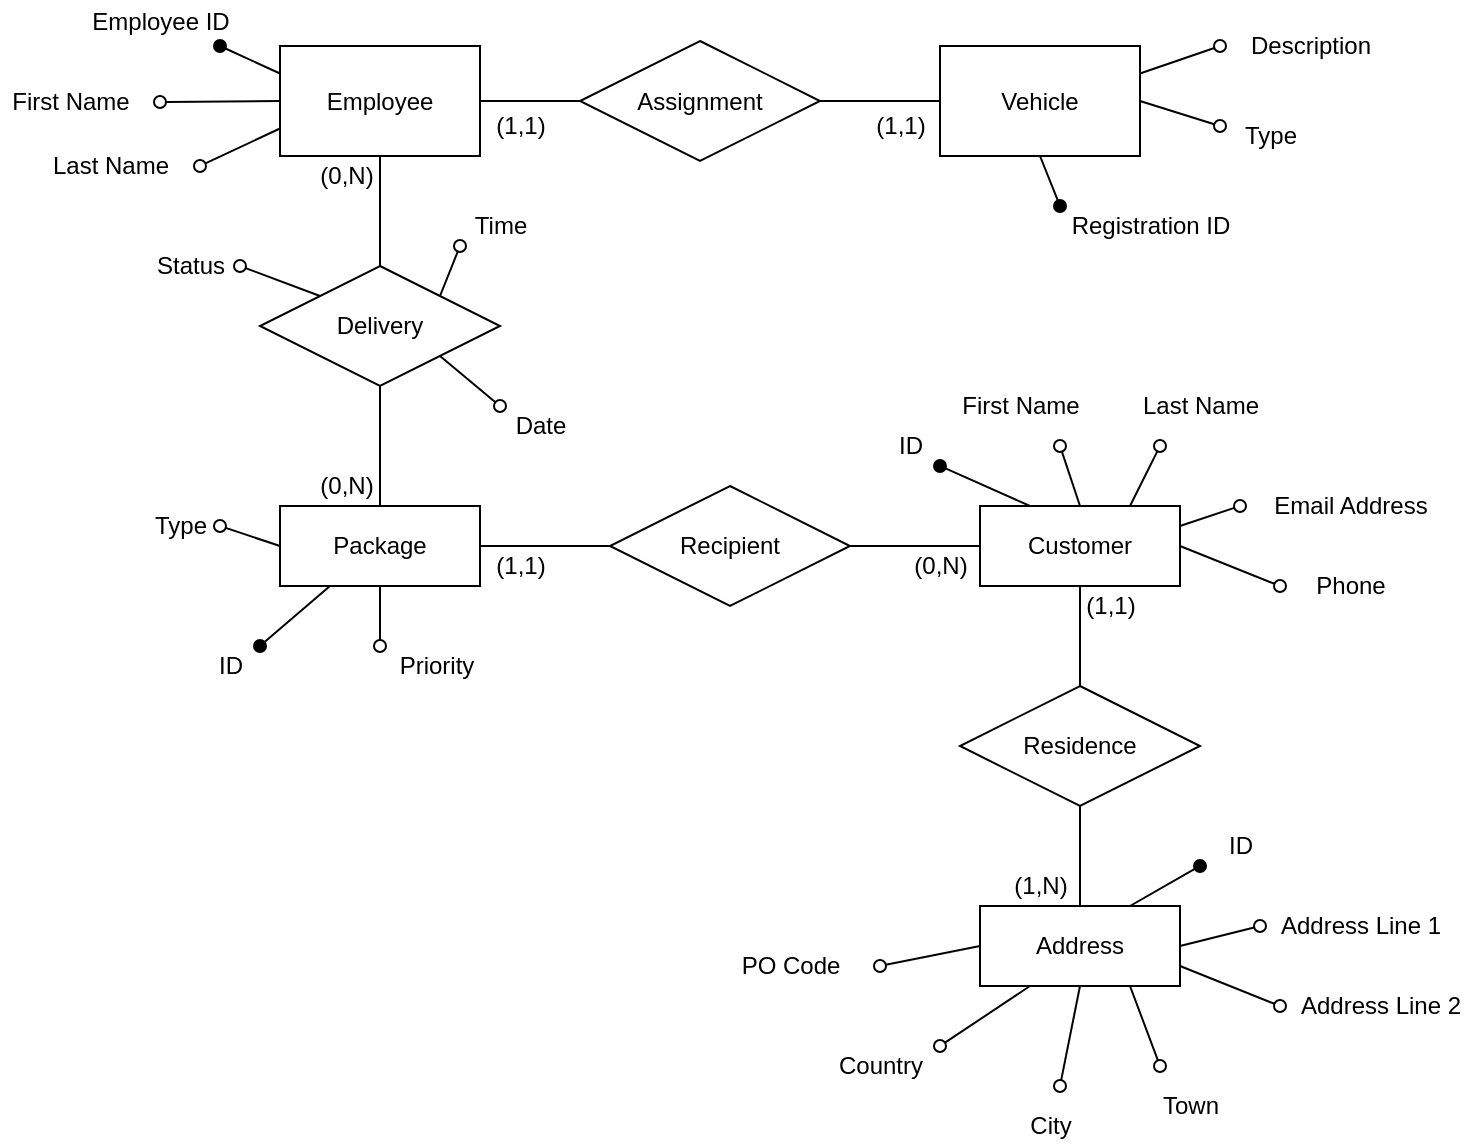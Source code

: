 <mxfile version="13.9.9" type="device"><diagram id="R2lEEEUBdFMjLlhIrx00" name="Page-1"><mxGraphModel dx="1044" dy="687" grid="1" gridSize="10" guides="1" tooltips="1" connect="1" arrows="1" fold="1" page="1" pageScale="1" pageWidth="850" pageHeight="1100" math="0" shadow="0" extFonts="Permanent Marker^https://fonts.googleapis.com/css?family=Permanent+Marker"><root><mxCell id="0"/><mxCell id="1" parent="0"/><mxCell id="dWm5nQKFLNY4oJJ-l1F3-18" value="" style="edgeStyle=none;rounded=0;orthogonalLoop=1;jettySize=auto;html=1;endArrow=none;endFill=0;" parent="1" source="dWm5nQKFLNY4oJJ-l1F3-1" target="dWm5nQKFLNY4oJJ-l1F3-16" edge="1"><mxGeometry relative="1" as="geometry"/></mxCell><mxCell id="dWm5nQKFLNY4oJJ-l1F3-19" value="" style="edgeStyle=none;rounded=0;orthogonalLoop=1;jettySize=auto;html=1;endArrow=none;endFill=0;" parent="1" source="dWm5nQKFLNY4oJJ-l1F3-1" target="dWm5nQKFLNY4oJJ-l1F3-8" edge="1"><mxGeometry relative="1" as="geometry"/></mxCell><mxCell id="dWm5nQKFLNY4oJJ-l1F3-35" style="edgeStyle=none;rounded=0;orthogonalLoop=1;jettySize=auto;html=1;exitX=0;exitY=0.25;exitDx=0;exitDy=0;endArrow=oval;endFill=1;" parent="1" source="dWm5nQKFLNY4oJJ-l1F3-1" edge="1"><mxGeometry relative="1" as="geometry"><mxPoint x="170" y="30" as="targetPoint"/></mxGeometry></mxCell><mxCell id="dWm5nQKFLNY4oJJ-l1F3-37" style="edgeStyle=none;rounded=0;orthogonalLoop=1;jettySize=auto;html=1;exitX=0;exitY=0.5;exitDx=0;exitDy=0;endArrow=oval;endFill=0;" parent="1" source="dWm5nQKFLNY4oJJ-l1F3-1" edge="1"><mxGeometry relative="1" as="geometry"><mxPoint x="140" y="58" as="targetPoint"/></mxGeometry></mxCell><mxCell id="dWm5nQKFLNY4oJJ-l1F3-40" style="edgeStyle=none;rounded=0;orthogonalLoop=1;jettySize=auto;html=1;exitX=0;exitY=0.75;exitDx=0;exitDy=0;endArrow=oval;endFill=0;" parent="1" source="dWm5nQKFLNY4oJJ-l1F3-1" edge="1"><mxGeometry relative="1" as="geometry"><mxPoint x="160" y="90" as="targetPoint"/></mxGeometry></mxCell><mxCell id="dWm5nQKFLNY4oJJ-l1F3-1" value="Employee" style="whiteSpace=wrap;html=1;align=center;" parent="1" vertex="1"><mxGeometry x="200" y="30" width="100" height="55" as="geometry"/></mxCell><mxCell id="dWm5nQKFLNY4oJJ-l1F3-21" value="" style="edgeStyle=none;rounded=0;orthogonalLoop=1;jettySize=auto;html=1;endArrow=none;endFill=0;" parent="1" source="dWm5nQKFLNY4oJJ-l1F3-3" target="dWm5nQKFLNY4oJJ-l1F3-6" edge="1"><mxGeometry relative="1" as="geometry"/></mxCell><mxCell id="dWm5nQKFLNY4oJJ-l1F3-42" style="edgeStyle=none;rounded=0;orthogonalLoop=1;jettySize=auto;html=1;exitX=0;exitY=0.5;exitDx=0;exitDy=0;endArrow=oval;endFill=0;" parent="1" source="dWm5nQKFLNY4oJJ-l1F3-3" edge="1"><mxGeometry relative="1" as="geometry"><mxPoint x="170" y="270" as="targetPoint"/></mxGeometry></mxCell><mxCell id="dWm5nQKFLNY4oJJ-l1F3-46" style="edgeStyle=none;rounded=0;orthogonalLoop=1;jettySize=auto;html=1;exitX=0.25;exitY=1;exitDx=0;exitDy=0;endArrow=oval;endFill=1;" parent="1" source="dWm5nQKFLNY4oJJ-l1F3-3" edge="1"><mxGeometry relative="1" as="geometry"><mxPoint x="190" y="330" as="targetPoint"/></mxGeometry></mxCell><mxCell id="dWm5nQKFLNY4oJJ-l1F3-48" style="edgeStyle=none;rounded=0;orthogonalLoop=1;jettySize=auto;html=1;exitX=0.5;exitY=1;exitDx=0;exitDy=0;endArrow=oval;endFill=0;" parent="1" source="dWm5nQKFLNY4oJJ-l1F3-3" edge="1"><mxGeometry relative="1" as="geometry"><mxPoint x="250" y="330" as="targetPoint"/></mxGeometry></mxCell><mxCell id="Fz_h02kn8y0TxSuksTV0-3" style="rounded=0;orthogonalLoop=1;jettySize=auto;html=1;exitX=0.5;exitY=0;exitDx=0;exitDy=0;entryX=0.5;entryY=1;entryDx=0;entryDy=0;endArrow=none;endFill=0;" edge="1" parent="1" source="dWm5nQKFLNY4oJJ-l1F3-3" target="dWm5nQKFLNY4oJJ-l1F3-8"><mxGeometry relative="1" as="geometry"/></mxCell><mxCell id="dWm5nQKFLNY4oJJ-l1F3-3" value="Package" style="whiteSpace=wrap;html=1;align=center;" parent="1" vertex="1"><mxGeometry x="200" y="260" width="100" height="40" as="geometry"/></mxCell><mxCell id="dWm5nQKFLNY4oJJ-l1F3-23" value="" style="edgeStyle=none;rounded=0;orthogonalLoop=1;jettySize=auto;html=1;endArrow=none;endFill=0;" parent="1" source="dWm5nQKFLNY4oJJ-l1F3-4" target="dWm5nQKFLNY4oJJ-l1F3-7" edge="1"><mxGeometry relative="1" as="geometry"/></mxCell><mxCell id="dWm5nQKFLNY4oJJ-l1F3-54" style="edgeStyle=none;rounded=0;orthogonalLoop=1;jettySize=auto;html=1;exitX=0.5;exitY=0;exitDx=0;exitDy=0;endArrow=oval;endFill=0;" parent="1" source="dWm5nQKFLNY4oJJ-l1F3-4" edge="1"><mxGeometry relative="1" as="geometry"><mxPoint x="590" y="230" as="targetPoint"/></mxGeometry></mxCell><mxCell id="dWm5nQKFLNY4oJJ-l1F3-56" style="edgeStyle=none;rounded=0;orthogonalLoop=1;jettySize=auto;html=1;exitX=0.75;exitY=0;exitDx=0;exitDy=0;endArrow=oval;endFill=0;" parent="1" source="dWm5nQKFLNY4oJJ-l1F3-4" edge="1"><mxGeometry relative="1" as="geometry"><mxPoint x="640" y="230" as="targetPoint"/></mxGeometry></mxCell><mxCell id="dWm5nQKFLNY4oJJ-l1F3-58" style="edgeStyle=none;rounded=0;orthogonalLoop=1;jettySize=auto;html=1;exitX=1;exitY=0.25;exitDx=0;exitDy=0;endArrow=oval;endFill=0;" parent="1" source="dWm5nQKFLNY4oJJ-l1F3-4" edge="1"><mxGeometry relative="1" as="geometry"><mxPoint x="680" y="260" as="targetPoint"/></mxGeometry></mxCell><mxCell id="dWm5nQKFLNY4oJJ-l1F3-60" style="edgeStyle=none;rounded=0;orthogonalLoop=1;jettySize=auto;html=1;exitX=1;exitY=0.5;exitDx=0;exitDy=0;endArrow=oval;endFill=0;" parent="1" source="dWm5nQKFLNY4oJJ-l1F3-4" edge="1"><mxGeometry relative="1" as="geometry"><mxPoint x="700" y="300" as="targetPoint"/></mxGeometry></mxCell><mxCell id="dWm5nQKFLNY4oJJ-l1F3-77" style="edgeStyle=none;rounded=0;orthogonalLoop=1;jettySize=auto;html=1;exitX=0.25;exitY=0;exitDx=0;exitDy=0;endArrow=oval;endFill=1;" parent="1" source="dWm5nQKFLNY4oJJ-l1F3-4" edge="1"><mxGeometry relative="1" as="geometry"><mxPoint x="530" y="240" as="targetPoint"/></mxGeometry></mxCell><mxCell id="dWm5nQKFLNY4oJJ-l1F3-4" value="Customer" style="whiteSpace=wrap;html=1;align=center;" parent="1" vertex="1"><mxGeometry x="550" y="260" width="100" height="40" as="geometry"/></mxCell><mxCell id="dWm5nQKFLNY4oJJ-l1F3-63" style="edgeStyle=none;rounded=0;orthogonalLoop=1;jettySize=auto;html=1;exitX=1;exitY=0.5;exitDx=0;exitDy=0;endArrow=oval;endFill=0;" parent="1" source="dWm5nQKFLNY4oJJ-l1F3-5" edge="1"><mxGeometry relative="1" as="geometry"><mxPoint x="690" y="470" as="targetPoint"/></mxGeometry></mxCell><mxCell id="dWm5nQKFLNY4oJJ-l1F3-65" style="edgeStyle=none;rounded=0;orthogonalLoop=1;jettySize=auto;html=1;exitX=1;exitY=0.75;exitDx=0;exitDy=0;endArrow=oval;endFill=0;" parent="1" source="dWm5nQKFLNY4oJJ-l1F3-5" edge="1"><mxGeometry relative="1" as="geometry"><mxPoint x="700" y="510" as="targetPoint"/></mxGeometry></mxCell><mxCell id="dWm5nQKFLNY4oJJ-l1F3-67" style="edgeStyle=none;rounded=0;orthogonalLoop=1;jettySize=auto;html=1;exitX=0.75;exitY=1;exitDx=0;exitDy=0;endArrow=oval;endFill=0;" parent="1" source="dWm5nQKFLNY4oJJ-l1F3-5" edge="1"><mxGeometry relative="1" as="geometry"><mxPoint x="640" y="540" as="targetPoint"/></mxGeometry></mxCell><mxCell id="dWm5nQKFLNY4oJJ-l1F3-69" style="edgeStyle=none;rounded=0;orthogonalLoop=1;jettySize=auto;html=1;exitX=0.5;exitY=1;exitDx=0;exitDy=0;endArrow=oval;endFill=0;" parent="1" source="dWm5nQKFLNY4oJJ-l1F3-5" edge="1"><mxGeometry relative="1" as="geometry"><mxPoint x="590" y="550" as="targetPoint"/></mxGeometry></mxCell><mxCell id="dWm5nQKFLNY4oJJ-l1F3-71" style="edgeStyle=none;rounded=0;orthogonalLoop=1;jettySize=auto;html=1;exitX=0.25;exitY=1;exitDx=0;exitDy=0;endArrow=oval;endFill=0;" parent="1" source="dWm5nQKFLNY4oJJ-l1F3-5" edge="1"><mxGeometry relative="1" as="geometry"><mxPoint x="530" y="530" as="targetPoint"/></mxGeometry></mxCell><mxCell id="dWm5nQKFLNY4oJJ-l1F3-73" style="edgeStyle=none;rounded=0;orthogonalLoop=1;jettySize=auto;html=1;exitX=0;exitY=0.5;exitDx=0;exitDy=0;endArrow=oval;endFill=0;" parent="1" source="dWm5nQKFLNY4oJJ-l1F3-5" edge="1"><mxGeometry relative="1" as="geometry"><mxPoint x="500" y="490" as="targetPoint"/></mxGeometry></mxCell><mxCell id="dWm5nQKFLNY4oJJ-l1F3-79" style="edgeStyle=none;rounded=0;orthogonalLoop=1;jettySize=auto;html=1;exitX=0.75;exitY=0;exitDx=0;exitDy=0;endArrow=oval;endFill=1;" parent="1" source="dWm5nQKFLNY4oJJ-l1F3-5" edge="1"><mxGeometry relative="1" as="geometry"><mxPoint x="660" y="440" as="targetPoint"/></mxGeometry></mxCell><mxCell id="dWm5nQKFLNY4oJJ-l1F3-5" value="Address" style="whiteSpace=wrap;html=1;align=center;" parent="1" vertex="1"><mxGeometry x="550" y="460" width="100" height="40" as="geometry"/></mxCell><mxCell id="dWm5nQKFLNY4oJJ-l1F3-22" value="" style="edgeStyle=none;rounded=0;orthogonalLoop=1;jettySize=auto;html=1;endArrow=none;endFill=0;" parent="1" source="dWm5nQKFLNY4oJJ-l1F3-6" target="dWm5nQKFLNY4oJJ-l1F3-4" edge="1"><mxGeometry relative="1" as="geometry"/></mxCell><mxCell id="dWm5nQKFLNY4oJJ-l1F3-6" value="Recipient" style="shape=rhombus;perimeter=rhombusPerimeter;whiteSpace=wrap;html=1;align=center;" parent="1" vertex="1"><mxGeometry x="365" y="250" width="120" height="60" as="geometry"/></mxCell><mxCell id="dWm5nQKFLNY4oJJ-l1F3-24" value="" style="edgeStyle=none;rounded=0;orthogonalLoop=1;jettySize=auto;html=1;endArrow=none;endFill=0;" parent="1" source="dWm5nQKFLNY4oJJ-l1F3-7" target="dWm5nQKFLNY4oJJ-l1F3-5" edge="1"><mxGeometry relative="1" as="geometry"/></mxCell><mxCell id="dWm5nQKFLNY4oJJ-l1F3-7" value="Residence" style="shape=rhombus;perimeter=rhombusPerimeter;whiteSpace=wrap;html=1;align=center;" parent="1" vertex="1"><mxGeometry x="540" y="350" width="120" height="60" as="geometry"/></mxCell><mxCell id="dWm5nQKFLNY4oJJ-l1F3-25" style="edgeStyle=none;rounded=0;orthogonalLoop=1;jettySize=auto;html=1;exitX=1;exitY=1;exitDx=0;exitDy=0;endArrow=oval;endFill=0;" parent="1" source="dWm5nQKFLNY4oJJ-l1F3-8" edge="1"><mxGeometry relative="1" as="geometry"><mxPoint x="310" y="210" as="targetPoint"/></mxGeometry></mxCell><mxCell id="dWm5nQKFLNY4oJJ-l1F3-50" style="edgeStyle=none;rounded=0;orthogonalLoop=1;jettySize=auto;html=1;exitX=1;exitY=0;exitDx=0;exitDy=0;endArrow=oval;endFill=0;" parent="1" source="dWm5nQKFLNY4oJJ-l1F3-8" edge="1"><mxGeometry relative="1" as="geometry"><mxPoint x="290" y="130" as="targetPoint"/></mxGeometry></mxCell><mxCell id="dWm5nQKFLNY4oJJ-l1F3-52" style="edgeStyle=none;rounded=0;orthogonalLoop=1;jettySize=auto;html=1;exitX=0;exitY=0;exitDx=0;exitDy=0;endArrow=oval;endFill=0;" parent="1" source="dWm5nQKFLNY4oJJ-l1F3-8" edge="1"><mxGeometry relative="1" as="geometry"><mxPoint x="180" y="140" as="targetPoint"/></mxGeometry></mxCell><mxCell id="dWm5nQKFLNY4oJJ-l1F3-8" value="Delivery" style="shape=rhombus;perimeter=rhombusPerimeter;whiteSpace=wrap;html=1;align=center;" parent="1" vertex="1"><mxGeometry x="190" y="140" width="120" height="60" as="geometry"/></mxCell><mxCell id="dWm5nQKFLNY4oJJ-l1F3-31" style="edgeStyle=none;rounded=0;orthogonalLoop=1;jettySize=auto;html=1;exitX=0.5;exitY=1;exitDx=0;exitDy=0;endArrow=oval;endFill=1;" parent="1" source="dWm5nQKFLNY4oJJ-l1F3-15" edge="1"><mxGeometry relative="1" as="geometry"><mxPoint x="590" y="110" as="targetPoint"/></mxGeometry></mxCell><mxCell id="dWm5nQKFLNY4oJJ-l1F3-33" style="edgeStyle=none;rounded=0;orthogonalLoop=1;jettySize=auto;html=1;exitX=1;exitY=0.5;exitDx=0;exitDy=0;endArrow=oval;endFill=0;" parent="1" source="dWm5nQKFLNY4oJJ-l1F3-15" edge="1"><mxGeometry relative="1" as="geometry"><mxPoint x="670" y="70" as="targetPoint"/></mxGeometry></mxCell><mxCell id="Fz_h02kn8y0TxSuksTV0-7" style="edgeStyle=none;rounded=0;orthogonalLoop=1;jettySize=auto;html=1;exitX=1;exitY=0.25;exitDx=0;exitDy=0;endArrow=oval;endFill=0;" edge="1" parent="1" source="dWm5nQKFLNY4oJJ-l1F3-15"><mxGeometry relative="1" as="geometry"><mxPoint x="670" y="30" as="targetPoint"/></mxGeometry></mxCell><mxCell id="dWm5nQKFLNY4oJJ-l1F3-15" value="Vehicle" style="whiteSpace=wrap;html=1;align=center;" parent="1" vertex="1"><mxGeometry x="530" y="30" width="100" height="55" as="geometry"/></mxCell><mxCell id="dWm5nQKFLNY4oJJ-l1F3-17" style="rounded=0;orthogonalLoop=1;jettySize=auto;html=1;exitX=1;exitY=0.5;exitDx=0;exitDy=0;entryX=0;entryY=0.5;entryDx=0;entryDy=0;endArrow=none;endFill=0;" parent="1" source="dWm5nQKFLNY4oJJ-l1F3-16" target="dWm5nQKFLNY4oJJ-l1F3-15" edge="1"><mxGeometry relative="1" as="geometry"/></mxCell><mxCell id="dWm5nQKFLNY4oJJ-l1F3-16" value="Assignment" style="shape=rhombus;perimeter=rhombusPerimeter;whiteSpace=wrap;html=1;align=center;" parent="1" vertex="1"><mxGeometry x="350" y="27.5" width="120" height="60" as="geometry"/></mxCell><mxCell id="dWm5nQKFLNY4oJJ-l1F3-26" value="Date" style="text;html=1;align=center;verticalAlign=middle;resizable=0;points=[];autosize=1;" parent="1" vertex="1"><mxGeometry x="310" y="210" width="40" height="20" as="geometry"/></mxCell><mxCell id="dWm5nQKFLNY4oJJ-l1F3-32" value="Registration ID" style="text;html=1;align=center;verticalAlign=middle;resizable=0;points=[];autosize=1;" parent="1" vertex="1"><mxGeometry x="590" y="110" width="90" height="20" as="geometry"/></mxCell><mxCell id="dWm5nQKFLNY4oJJ-l1F3-34" value="Type" style="text;html=1;align=center;verticalAlign=middle;resizable=0;points=[];autosize=1;" parent="1" vertex="1"><mxGeometry x="675" y="65" width="40" height="20" as="geometry"/></mxCell><mxCell id="dWm5nQKFLNY4oJJ-l1F3-36" value="Employee ID" style="text;html=1;align=center;verticalAlign=middle;resizable=0;points=[];autosize=1;" parent="1" vertex="1"><mxGeometry x="100" y="7.5" width="80" height="20" as="geometry"/></mxCell><mxCell id="dWm5nQKFLNY4oJJ-l1F3-39" value="First Name" style="text;html=1;align=center;verticalAlign=middle;resizable=0;points=[];autosize=1;" parent="1" vertex="1"><mxGeometry x="60" y="47.5" width="70" height="20" as="geometry"/></mxCell><mxCell id="dWm5nQKFLNY4oJJ-l1F3-41" value="Last Name" style="text;html=1;align=center;verticalAlign=middle;resizable=0;points=[];autosize=1;" parent="1" vertex="1"><mxGeometry x="80" y="80" width="70" height="20" as="geometry"/></mxCell><mxCell id="dWm5nQKFLNY4oJJ-l1F3-43" value="Type" style="text;html=1;align=center;verticalAlign=middle;resizable=0;points=[];autosize=1;" parent="1" vertex="1"><mxGeometry x="130" y="260" width="40" height="20" as="geometry"/></mxCell><mxCell id="dWm5nQKFLNY4oJJ-l1F3-47" value="ID" style="text;html=1;align=center;verticalAlign=middle;resizable=0;points=[];autosize=1;" parent="1" vertex="1"><mxGeometry x="160" y="330" width="30" height="20" as="geometry"/></mxCell><mxCell id="dWm5nQKFLNY4oJJ-l1F3-49" value="Priority" style="text;html=1;align=center;verticalAlign=middle;resizable=0;points=[];autosize=1;" parent="1" vertex="1"><mxGeometry x="252.5" y="330" width="50" height="20" as="geometry"/></mxCell><mxCell id="dWm5nQKFLNY4oJJ-l1F3-51" value="Time" style="text;html=1;align=center;verticalAlign=middle;resizable=0;points=[];autosize=1;" parent="1" vertex="1"><mxGeometry x="290" y="110" width="40" height="20" as="geometry"/></mxCell><mxCell id="dWm5nQKFLNY4oJJ-l1F3-53" value="Status" style="text;html=1;align=center;verticalAlign=middle;resizable=0;points=[];autosize=1;" parent="1" vertex="1"><mxGeometry x="130" y="130" width="50" height="20" as="geometry"/></mxCell><mxCell id="dWm5nQKFLNY4oJJ-l1F3-55" value="First Name" style="text;html=1;align=center;verticalAlign=middle;resizable=0;points=[];autosize=1;" parent="1" vertex="1"><mxGeometry x="535" y="200" width="70" height="20" as="geometry"/></mxCell><mxCell id="dWm5nQKFLNY4oJJ-l1F3-57" value="Last Name" style="text;html=1;align=center;verticalAlign=middle;resizable=0;points=[];autosize=1;" parent="1" vertex="1"><mxGeometry x="625" y="200" width="70" height="20" as="geometry"/></mxCell><mxCell id="dWm5nQKFLNY4oJJ-l1F3-59" value="Email Address" style="text;html=1;align=center;verticalAlign=middle;resizable=0;points=[];autosize=1;" parent="1" vertex="1"><mxGeometry x="690" y="250" width="90" height="20" as="geometry"/></mxCell><mxCell id="dWm5nQKFLNY4oJJ-l1F3-61" value="Phone" style="text;html=1;align=center;verticalAlign=middle;resizable=0;points=[];autosize=1;" parent="1" vertex="1"><mxGeometry x="710" y="290" width="50" height="20" as="geometry"/></mxCell><mxCell id="dWm5nQKFLNY4oJJ-l1F3-64" value="Address Line 1" style="text;html=1;align=center;verticalAlign=middle;resizable=0;points=[];autosize=1;" parent="1" vertex="1"><mxGeometry x="690" y="460" width="100" height="20" as="geometry"/></mxCell><mxCell id="dWm5nQKFLNY4oJJ-l1F3-66" value="Address Line 2" style="text;html=1;align=center;verticalAlign=middle;resizable=0;points=[];autosize=1;" parent="1" vertex="1"><mxGeometry x="700" y="500" width="100" height="20" as="geometry"/></mxCell><mxCell id="dWm5nQKFLNY4oJJ-l1F3-68" value="Town" style="text;html=1;align=center;verticalAlign=middle;resizable=0;points=[];autosize=1;" parent="1" vertex="1"><mxGeometry x="635" y="550" width="40" height="20" as="geometry"/></mxCell><mxCell id="dWm5nQKFLNY4oJJ-l1F3-70" value="City" style="text;html=1;align=center;verticalAlign=middle;resizable=0;points=[];autosize=1;" parent="1" vertex="1"><mxGeometry x="565" y="560" width="40" height="20" as="geometry"/></mxCell><mxCell id="dWm5nQKFLNY4oJJ-l1F3-72" value="PO Code" style="text;html=1;align=center;verticalAlign=middle;resizable=0;points=[];autosize=1;" parent="1" vertex="1"><mxGeometry x="425" y="480" width="60" height="20" as="geometry"/></mxCell><mxCell id="dWm5nQKFLNY4oJJ-l1F3-74" value="Country" style="text;html=1;align=center;verticalAlign=middle;resizable=0;points=[];autosize=1;" parent="1" vertex="1"><mxGeometry x="470" y="530" width="60" height="20" as="geometry"/></mxCell><mxCell id="dWm5nQKFLNY4oJJ-l1F3-78" value="ID" style="text;html=1;align=center;verticalAlign=middle;resizable=0;points=[];autosize=1;" parent="1" vertex="1"><mxGeometry x="500" y="220" width="30" height="20" as="geometry"/></mxCell><mxCell id="dWm5nQKFLNY4oJJ-l1F3-80" value="ID" style="text;html=1;align=center;verticalAlign=middle;resizable=0;points=[];autosize=1;" parent="1" vertex="1"><mxGeometry x="665" y="420" width="30" height="20" as="geometry"/></mxCell><mxCell id="dWm5nQKFLNY4oJJ-l1F3-81" value="(0,N)" style="text;html=1;align=center;verticalAlign=middle;resizable=0;points=[];autosize=1;" parent="1" vertex="1"><mxGeometry x="212.5" y="85" width="40" height="20" as="geometry"/></mxCell><mxCell id="dWm5nQKFLNY4oJJ-l1F3-82" value="(0,N)" style="text;html=1;align=center;verticalAlign=middle;resizable=0;points=[];autosize=1;" parent="1" vertex="1"><mxGeometry x="212.5" y="240" width="40" height="20" as="geometry"/></mxCell><mxCell id="dWm5nQKFLNY4oJJ-l1F3-84" value="(1,1)" style="text;html=1;align=center;verticalAlign=middle;resizable=0;points=[];autosize=1;" parent="1" vertex="1"><mxGeometry x="300" y="280" width="40" height="20" as="geometry"/></mxCell><mxCell id="dWm5nQKFLNY4oJJ-l1F3-85" value="(0,N)" style="text;html=1;align=center;verticalAlign=middle;resizable=0;points=[];autosize=1;" parent="1" vertex="1"><mxGeometry x="510" y="280" width="40" height="20" as="geometry"/></mxCell><mxCell id="dWm5nQKFLNY4oJJ-l1F3-86" value="(1,1)" style="text;html=1;align=center;verticalAlign=middle;resizable=0;points=[];autosize=1;" parent="1" vertex="1"><mxGeometry x="595" y="300" width="40" height="20" as="geometry"/></mxCell><mxCell id="dWm5nQKFLNY4oJJ-l1F3-87" value="(1,N)" style="text;html=1;align=center;verticalAlign=middle;resizable=0;points=[];autosize=1;" parent="1" vertex="1"><mxGeometry x="560" y="440" width="40" height="20" as="geometry"/></mxCell><mxCell id="dWm5nQKFLNY4oJJ-l1F3-88" value="(1,1)" style="text;html=1;align=center;verticalAlign=middle;resizable=0;points=[];autosize=1;" parent="1" vertex="1"><mxGeometry x="300" y="60" width="40" height="20" as="geometry"/></mxCell><mxCell id="dWm5nQKFLNY4oJJ-l1F3-89" value="(1,1)" style="text;html=1;align=center;verticalAlign=middle;resizable=0;points=[];autosize=1;" parent="1" vertex="1"><mxGeometry x="490" y="60" width="40" height="20" as="geometry"/></mxCell><mxCell id="Fz_h02kn8y0TxSuksTV0-8" value="Description" style="text;html=1;align=center;verticalAlign=middle;resizable=0;points=[];autosize=1;" vertex="1" parent="1"><mxGeometry x="675" y="20" width="80" height="20" as="geometry"/></mxCell></root></mxGraphModel></diagram></mxfile>